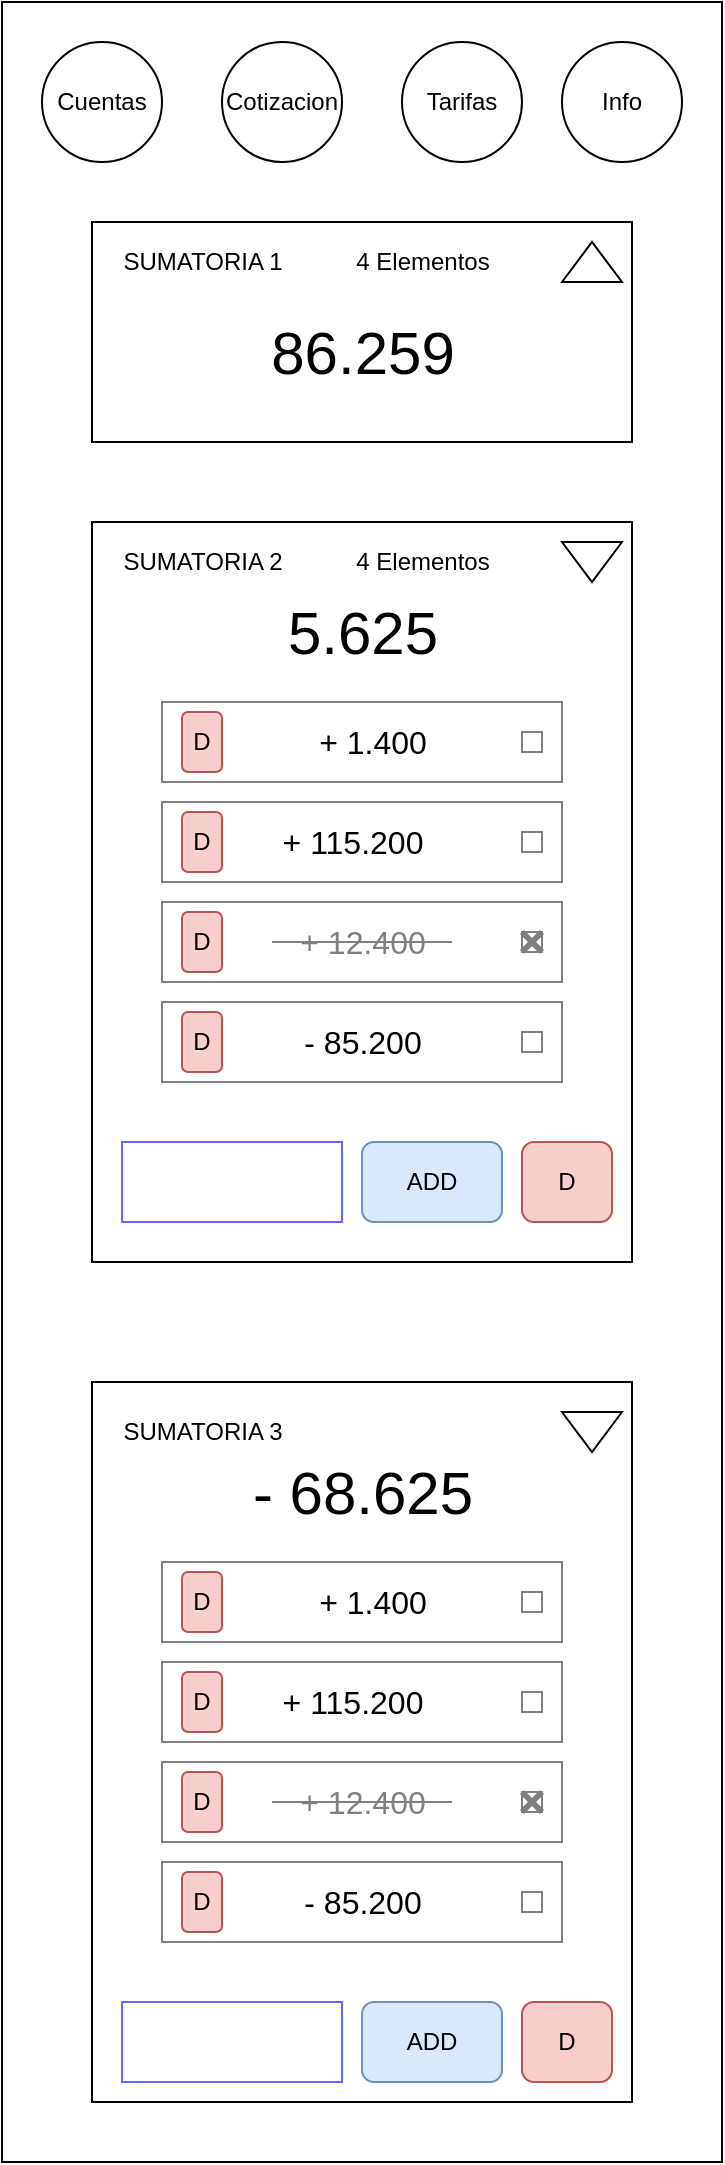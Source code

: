 <mxfile version="16.6.4" type="github">
  <diagram id="LqH0sjRRcGHtMj45-_EA" name="UI">
    <mxGraphModel dx="729" dy="408" grid="1" gridSize="10" guides="1" tooltips="1" connect="1" arrows="1" fold="1" page="1" pageScale="1" pageWidth="827" pageHeight="1169" math="0" shadow="0">
      <root>
        <mxCell id="0" />
        <mxCell id="1" parent="0" />
        <mxCell id="yo-6rMwbI_qUXmu5xl-3-2" value="" style="rounded=0;whiteSpace=wrap;html=1;" vertex="1" parent="1">
          <mxGeometry x="40" y="40" width="360" height="1080" as="geometry" />
        </mxCell>
        <mxCell id="yo-6rMwbI_qUXmu5xl-3-4" value="Cuentas" style="ellipse;whiteSpace=wrap;html=1;aspect=fixed;" vertex="1" parent="1">
          <mxGeometry x="60" y="60" width="60" height="60" as="geometry" />
        </mxCell>
        <mxCell id="yo-6rMwbI_qUXmu5xl-3-5" value="Cotizacion" style="ellipse;whiteSpace=wrap;html=1;aspect=fixed;" vertex="1" parent="1">
          <mxGeometry x="150" y="60" width="60" height="60" as="geometry" />
        </mxCell>
        <mxCell id="yo-6rMwbI_qUXmu5xl-3-6" value="Tarifas" style="ellipse;whiteSpace=wrap;html=1;aspect=fixed;" vertex="1" parent="1">
          <mxGeometry x="240" y="60" width="60" height="60" as="geometry" />
        </mxCell>
        <mxCell id="yo-6rMwbI_qUXmu5xl-3-7" value="Info" style="ellipse;whiteSpace=wrap;html=1;aspect=fixed;" vertex="1" parent="1">
          <mxGeometry x="320" y="60" width="60" height="60" as="geometry" />
        </mxCell>
        <mxCell id="yo-6rMwbI_qUXmu5xl-3-8" value="" style="rounded=0;whiteSpace=wrap;html=1;" vertex="1" parent="1">
          <mxGeometry x="85" y="300" width="270" height="370" as="geometry" />
        </mxCell>
        <mxCell id="yo-6rMwbI_qUXmu5xl-3-13" value="" style="triangle;whiteSpace=wrap;html=1;rotation=90;" vertex="1" parent="1">
          <mxGeometry x="325" y="305" width="20" height="30" as="geometry" />
        </mxCell>
        <mxCell id="yo-6rMwbI_qUXmu5xl-3-14" value="SUMATORIA 2" style="text;html=1;align=center;verticalAlign=middle;resizable=0;points=[];autosize=1;strokeColor=none;fillColor=none;" vertex="1" parent="1">
          <mxGeometry x="95" y="310" width="90" height="20" as="geometry" />
        </mxCell>
        <mxCell id="yo-6rMwbI_qUXmu5xl-3-15" value="" style="rounded=0;whiteSpace=wrap;html=1;strokeColor=#6666FF;" vertex="1" parent="1">
          <mxGeometry x="100" y="610" width="110" height="40" as="geometry" />
        </mxCell>
        <mxCell id="yo-6rMwbI_qUXmu5xl-3-16" value="ADD" style="rounded=1;whiteSpace=wrap;html=1;fillColor=#dae8fc;strokeColor=#6c8ebf;" vertex="1" parent="1">
          <mxGeometry x="220" y="610" width="70" height="40" as="geometry" />
        </mxCell>
        <mxCell id="yo-6rMwbI_qUXmu5xl-3-17" value="&lt;font style=&quot;font-size: 30px&quot;&gt;5.625&lt;/font&gt;" style="text;html=1;align=center;verticalAlign=middle;resizable=0;points=[];autosize=1;strokeColor=none;fillColor=none;" vertex="1" parent="1">
          <mxGeometry x="175" y="340" width="90" height="30" as="geometry" />
        </mxCell>
        <mxCell id="yo-6rMwbI_qUXmu5xl-3-28" value="D" style="rounded=1;whiteSpace=wrap;html=1;fillColor=#f8cecc;strokeColor=#b85450;" vertex="1" parent="1">
          <mxGeometry x="300" y="610" width="45" height="40" as="geometry" />
        </mxCell>
        <mxCell id="yo-6rMwbI_qUXmu5xl-3-34" value="" style="group" vertex="1" connectable="0" parent="1">
          <mxGeometry x="120" y="390" width="200" height="40" as="geometry" />
        </mxCell>
        <mxCell id="yo-6rMwbI_qUXmu5xl-3-23" value="" style="rounded=0;whiteSpace=wrap;html=1;fontSize=30;strokeColor=#808080;" vertex="1" parent="yo-6rMwbI_qUXmu5xl-3-34">
          <mxGeometry width="200" height="40" as="geometry" />
        </mxCell>
        <mxCell id="yo-6rMwbI_qUXmu5xl-3-19" value="&lt;font style=&quot;font-size: 16px&quot;&gt;+ 1.400&lt;/font&gt;" style="text;html=1;align=center;verticalAlign=middle;resizable=0;points=[];autosize=1;strokeColor=none;fillColor=none;strokeWidth=4;" vertex="1" parent="yo-6rMwbI_qUXmu5xl-3-34">
          <mxGeometry x="70" y="10" width="70" height="20" as="geometry" />
        </mxCell>
        <mxCell id="yo-6rMwbI_qUXmu5xl-3-24" value="" style="rounded=0;whiteSpace=wrap;html=1;fontSize=30;strokeColor=#808080;" vertex="1" parent="yo-6rMwbI_qUXmu5xl-3-34">
          <mxGeometry x="180" y="15" width="10" height="10" as="geometry" />
        </mxCell>
        <mxCell id="yo-6rMwbI_qUXmu5xl-3-31" value="D" style="rounded=1;whiteSpace=wrap;html=1;fillColor=#f8cecc;strokeColor=#b85450;" vertex="1" parent="yo-6rMwbI_qUXmu5xl-3-34">
          <mxGeometry x="10" y="5" width="20" height="30" as="geometry" />
        </mxCell>
        <mxCell id="yo-6rMwbI_qUXmu5xl-3-35" value="" style="group" vertex="1" connectable="0" parent="1">
          <mxGeometry x="120" y="440" width="200" height="40" as="geometry" />
        </mxCell>
        <mxCell id="yo-6rMwbI_qUXmu5xl-3-36" value="" style="rounded=0;whiteSpace=wrap;html=1;fontSize=30;strokeColor=#808080;" vertex="1" parent="yo-6rMwbI_qUXmu5xl-3-35">
          <mxGeometry width="200" height="40" as="geometry" />
        </mxCell>
        <mxCell id="yo-6rMwbI_qUXmu5xl-3-37" value="&lt;font style=&quot;font-size: 16px&quot;&gt;+ 115.200&lt;/font&gt;" style="text;html=1;align=center;verticalAlign=middle;resizable=0;points=[];autosize=1;strokeColor=none;fillColor=none;strokeWidth=4;" vertex="1" parent="yo-6rMwbI_qUXmu5xl-3-35">
          <mxGeometry x="50" y="10" width="90" height="20" as="geometry" />
        </mxCell>
        <mxCell id="yo-6rMwbI_qUXmu5xl-3-38" value="" style="rounded=0;whiteSpace=wrap;html=1;fontSize=30;strokeColor=#808080;" vertex="1" parent="yo-6rMwbI_qUXmu5xl-3-35">
          <mxGeometry x="180" y="15" width="10" height="10" as="geometry" />
        </mxCell>
        <mxCell id="yo-6rMwbI_qUXmu5xl-3-39" value="D" style="rounded=1;whiteSpace=wrap;html=1;fillColor=#f8cecc;strokeColor=#b85450;" vertex="1" parent="yo-6rMwbI_qUXmu5xl-3-35">
          <mxGeometry x="10" y="5" width="20" height="30" as="geometry" />
        </mxCell>
        <mxCell id="yo-6rMwbI_qUXmu5xl-3-40" value="" style="group;sketch=0;" vertex="1" connectable="0" parent="1">
          <mxGeometry x="120" y="490" width="200" height="40" as="geometry" />
        </mxCell>
        <mxCell id="yo-6rMwbI_qUXmu5xl-3-41" value="" style="rounded=0;whiteSpace=wrap;html=1;fontSize=30;strokeColor=#808080;" vertex="1" parent="yo-6rMwbI_qUXmu5xl-3-40">
          <mxGeometry width="200" height="40" as="geometry" />
        </mxCell>
        <mxCell id="yo-6rMwbI_qUXmu5xl-3-43" value="" style="rounded=0;whiteSpace=wrap;html=1;fontSize=30;strokeColor=#808080;" vertex="1" parent="yo-6rMwbI_qUXmu5xl-3-40">
          <mxGeometry x="180" y="15" width="10" height="10" as="geometry" />
        </mxCell>
        <mxCell id="yo-6rMwbI_qUXmu5xl-3-44" value="D" style="rounded=1;whiteSpace=wrap;html=1;fillColor=#f8cecc;strokeColor=#b85450;" vertex="1" parent="yo-6rMwbI_qUXmu5xl-3-40">
          <mxGeometry x="10" y="5" width="20" height="30" as="geometry" />
        </mxCell>
        <mxCell id="yo-6rMwbI_qUXmu5xl-3-42" value="&lt;font style=&quot;font-size: 16px&quot;&gt;+ 12.400&lt;/font&gt;" style="text;html=1;align=center;verticalAlign=middle;resizable=0;points=[];autosize=1;strokeColor=none;fillColor=none;strokeWidth=4;fontColor=#808080;sketch=0;shadow=0;gradientColor=none;fontStyle=0;horizontal=1;rounded=0;glass=1;" vertex="1" parent="yo-6rMwbI_qUXmu5xl-3-40">
          <mxGeometry x="60" y="10" width="80" height="20" as="geometry" />
        </mxCell>
        <mxCell id="yo-6rMwbI_qUXmu5xl-3-47" value="" style="shape=umlDestroy;whiteSpace=wrap;html=1;strokeWidth=3;rounded=0;shadow=0;glass=1;sketch=0;fontSize=16;fontColor=#808080;fillColor=none;gradientColor=none;strokeColor=#808080;" vertex="1" parent="yo-6rMwbI_qUXmu5xl-3-40">
          <mxGeometry x="180" y="15" width="10" height="10" as="geometry" />
        </mxCell>
        <mxCell id="yo-6rMwbI_qUXmu5xl-3-48" value="" style="line;strokeWidth=1;html=1;perimeter=backbonePerimeter;points=[];outlineConnect=0;rounded=0;shadow=0;glass=1;sketch=0;fontSize=16;fontColor=#808080;fillColor=none;gradientColor=none;strokeColor=#808080;" vertex="1" parent="yo-6rMwbI_qUXmu5xl-3-40">
          <mxGeometry x="55" y="15" width="90" height="10" as="geometry" />
        </mxCell>
        <mxCell id="yo-6rMwbI_qUXmu5xl-3-49" value="" style="group" vertex="1" connectable="0" parent="1">
          <mxGeometry x="120" y="540" width="200" height="40" as="geometry" />
        </mxCell>
        <mxCell id="yo-6rMwbI_qUXmu5xl-3-50" value="" style="rounded=0;whiteSpace=wrap;html=1;fontSize=30;strokeColor=#808080;" vertex="1" parent="yo-6rMwbI_qUXmu5xl-3-49">
          <mxGeometry width="200" height="40" as="geometry" />
        </mxCell>
        <mxCell id="yo-6rMwbI_qUXmu5xl-3-51" value="&lt;font style=&quot;font-size: 16px&quot;&gt;- 85.200&lt;/font&gt;" style="text;html=1;align=center;verticalAlign=middle;resizable=0;points=[];autosize=1;strokeColor=none;fillColor=none;strokeWidth=4;" vertex="1" parent="yo-6rMwbI_qUXmu5xl-3-49">
          <mxGeometry x="65" y="10" width="70" height="20" as="geometry" />
        </mxCell>
        <mxCell id="yo-6rMwbI_qUXmu5xl-3-52" value="" style="rounded=0;whiteSpace=wrap;html=1;fontSize=30;strokeColor=#808080;" vertex="1" parent="yo-6rMwbI_qUXmu5xl-3-49">
          <mxGeometry x="180" y="15" width="10" height="10" as="geometry" />
        </mxCell>
        <mxCell id="yo-6rMwbI_qUXmu5xl-3-53" value="D" style="rounded=1;whiteSpace=wrap;html=1;fillColor=#f8cecc;strokeColor=#b85450;" vertex="1" parent="yo-6rMwbI_qUXmu5xl-3-49">
          <mxGeometry x="10" y="5" width="20" height="30" as="geometry" />
        </mxCell>
        <mxCell id="yo-6rMwbI_qUXmu5xl-3-54" value="" style="rounded=0;whiteSpace=wrap;html=1;" vertex="1" parent="1">
          <mxGeometry x="85" y="730" width="270" height="360" as="geometry" />
        </mxCell>
        <mxCell id="yo-6rMwbI_qUXmu5xl-3-55" value="" style="triangle;whiteSpace=wrap;html=1;rotation=90;" vertex="1" parent="1">
          <mxGeometry x="325" y="740" width="20" height="30" as="geometry" />
        </mxCell>
        <mxCell id="yo-6rMwbI_qUXmu5xl-3-56" value="SUMATORIA 3" style="text;html=1;align=center;verticalAlign=middle;resizable=0;points=[];autosize=1;strokeColor=none;fillColor=none;" vertex="1" parent="1">
          <mxGeometry x="95" y="745" width="90" height="20" as="geometry" />
        </mxCell>
        <mxCell id="yo-6rMwbI_qUXmu5xl-3-57" value="" style="rounded=0;whiteSpace=wrap;html=1;strokeColor=#6666FF;" vertex="1" parent="1">
          <mxGeometry x="100" y="1040" width="110" height="40" as="geometry" />
        </mxCell>
        <mxCell id="yo-6rMwbI_qUXmu5xl-3-58" value="ADD" style="rounded=1;whiteSpace=wrap;html=1;fillColor=#dae8fc;strokeColor=#6c8ebf;" vertex="1" parent="1">
          <mxGeometry x="220" y="1040" width="70" height="40" as="geometry" />
        </mxCell>
        <mxCell id="yo-6rMwbI_qUXmu5xl-3-59" value="&lt;font style=&quot;font-size: 30px&quot;&gt;- 68.625&lt;/font&gt;" style="text;html=1;align=center;verticalAlign=middle;resizable=0;points=[];autosize=1;strokeColor=none;fillColor=none;" vertex="1" parent="1">
          <mxGeometry x="155" y="770" width="130" height="30" as="geometry" />
        </mxCell>
        <mxCell id="yo-6rMwbI_qUXmu5xl-3-60" value="D" style="rounded=1;whiteSpace=wrap;html=1;fillColor=#f8cecc;strokeColor=#b85450;" vertex="1" parent="1">
          <mxGeometry x="300" y="1040" width="45" height="40" as="geometry" />
        </mxCell>
        <mxCell id="yo-6rMwbI_qUXmu5xl-3-61" value="" style="group" vertex="1" connectable="0" parent="1">
          <mxGeometry x="120" y="820" width="200" height="40" as="geometry" />
        </mxCell>
        <mxCell id="yo-6rMwbI_qUXmu5xl-3-62" value="" style="rounded=0;whiteSpace=wrap;html=1;fontSize=30;strokeColor=#808080;" vertex="1" parent="yo-6rMwbI_qUXmu5xl-3-61">
          <mxGeometry width="200" height="40" as="geometry" />
        </mxCell>
        <mxCell id="yo-6rMwbI_qUXmu5xl-3-63" value="&lt;font style=&quot;font-size: 16px&quot;&gt;+ 1.400&lt;/font&gt;" style="text;html=1;align=center;verticalAlign=middle;resizable=0;points=[];autosize=1;strokeColor=none;fillColor=none;strokeWidth=4;" vertex="1" parent="yo-6rMwbI_qUXmu5xl-3-61">
          <mxGeometry x="70" y="10" width="70" height="20" as="geometry" />
        </mxCell>
        <mxCell id="yo-6rMwbI_qUXmu5xl-3-64" value="" style="rounded=0;whiteSpace=wrap;html=1;fontSize=30;strokeColor=#808080;" vertex="1" parent="yo-6rMwbI_qUXmu5xl-3-61">
          <mxGeometry x="180" y="15" width="10" height="10" as="geometry" />
        </mxCell>
        <mxCell id="yo-6rMwbI_qUXmu5xl-3-65" value="D" style="rounded=1;whiteSpace=wrap;html=1;fillColor=#f8cecc;strokeColor=#b85450;" vertex="1" parent="yo-6rMwbI_qUXmu5xl-3-61">
          <mxGeometry x="10" y="5" width="20" height="30" as="geometry" />
        </mxCell>
        <mxCell id="yo-6rMwbI_qUXmu5xl-3-66" value="" style="group" vertex="1" connectable="0" parent="1">
          <mxGeometry x="120" y="870" width="200" height="40" as="geometry" />
        </mxCell>
        <mxCell id="yo-6rMwbI_qUXmu5xl-3-67" value="" style="rounded=0;whiteSpace=wrap;html=1;fontSize=30;strokeColor=#808080;" vertex="1" parent="yo-6rMwbI_qUXmu5xl-3-66">
          <mxGeometry width="200" height="40" as="geometry" />
        </mxCell>
        <mxCell id="yo-6rMwbI_qUXmu5xl-3-68" value="&lt;font style=&quot;font-size: 16px&quot;&gt;+ 115.200&lt;/font&gt;" style="text;html=1;align=center;verticalAlign=middle;resizable=0;points=[];autosize=1;strokeColor=none;fillColor=none;strokeWidth=4;" vertex="1" parent="yo-6rMwbI_qUXmu5xl-3-66">
          <mxGeometry x="50" y="10" width="90" height="20" as="geometry" />
        </mxCell>
        <mxCell id="yo-6rMwbI_qUXmu5xl-3-69" value="" style="rounded=0;whiteSpace=wrap;html=1;fontSize=30;strokeColor=#808080;" vertex="1" parent="yo-6rMwbI_qUXmu5xl-3-66">
          <mxGeometry x="180" y="15" width="10" height="10" as="geometry" />
        </mxCell>
        <mxCell id="yo-6rMwbI_qUXmu5xl-3-70" value="D" style="rounded=1;whiteSpace=wrap;html=1;fillColor=#f8cecc;strokeColor=#b85450;" vertex="1" parent="yo-6rMwbI_qUXmu5xl-3-66">
          <mxGeometry x="10" y="5" width="20" height="30" as="geometry" />
        </mxCell>
        <mxCell id="yo-6rMwbI_qUXmu5xl-3-71" value="" style="group;sketch=0;" vertex="1" connectable="0" parent="1">
          <mxGeometry x="120" y="920" width="200" height="40" as="geometry" />
        </mxCell>
        <mxCell id="yo-6rMwbI_qUXmu5xl-3-72" value="" style="rounded=0;whiteSpace=wrap;html=1;fontSize=30;strokeColor=#808080;" vertex="1" parent="yo-6rMwbI_qUXmu5xl-3-71">
          <mxGeometry width="200" height="40" as="geometry" />
        </mxCell>
        <mxCell id="yo-6rMwbI_qUXmu5xl-3-73" value="" style="rounded=0;whiteSpace=wrap;html=1;fontSize=30;strokeColor=#808080;" vertex="1" parent="yo-6rMwbI_qUXmu5xl-3-71">
          <mxGeometry x="180" y="15" width="10" height="10" as="geometry" />
        </mxCell>
        <mxCell id="yo-6rMwbI_qUXmu5xl-3-74" value="D" style="rounded=1;whiteSpace=wrap;html=1;fillColor=#f8cecc;strokeColor=#b85450;" vertex="1" parent="yo-6rMwbI_qUXmu5xl-3-71">
          <mxGeometry x="10" y="5" width="20" height="30" as="geometry" />
        </mxCell>
        <mxCell id="yo-6rMwbI_qUXmu5xl-3-75" value="&lt;font style=&quot;font-size: 16px&quot;&gt;+ 12.400&lt;/font&gt;" style="text;html=1;align=center;verticalAlign=middle;resizable=0;points=[];autosize=1;strokeColor=none;fillColor=none;strokeWidth=4;fontColor=#808080;sketch=0;shadow=0;gradientColor=none;fontStyle=0;horizontal=1;rounded=0;glass=1;" vertex="1" parent="yo-6rMwbI_qUXmu5xl-3-71">
          <mxGeometry x="60" y="10" width="80" height="20" as="geometry" />
        </mxCell>
        <mxCell id="yo-6rMwbI_qUXmu5xl-3-76" value="" style="shape=umlDestroy;whiteSpace=wrap;html=1;strokeWidth=3;rounded=0;shadow=0;glass=1;sketch=0;fontSize=16;fontColor=#808080;fillColor=none;gradientColor=none;strokeColor=#808080;" vertex="1" parent="yo-6rMwbI_qUXmu5xl-3-71">
          <mxGeometry x="180" y="15" width="10" height="10" as="geometry" />
        </mxCell>
        <mxCell id="yo-6rMwbI_qUXmu5xl-3-77" value="" style="line;strokeWidth=1;html=1;perimeter=backbonePerimeter;points=[];outlineConnect=0;rounded=0;shadow=0;glass=1;sketch=0;fontSize=16;fontColor=#808080;fillColor=none;gradientColor=none;strokeColor=#808080;" vertex="1" parent="yo-6rMwbI_qUXmu5xl-3-71">
          <mxGeometry x="55" y="15" width="90" height="10" as="geometry" />
        </mxCell>
        <mxCell id="yo-6rMwbI_qUXmu5xl-3-78" value="" style="group" vertex="1" connectable="0" parent="1">
          <mxGeometry x="120" y="970" width="200" height="40" as="geometry" />
        </mxCell>
        <mxCell id="yo-6rMwbI_qUXmu5xl-3-79" value="" style="rounded=0;whiteSpace=wrap;html=1;fontSize=30;strokeColor=#808080;" vertex="1" parent="yo-6rMwbI_qUXmu5xl-3-78">
          <mxGeometry width="200" height="40" as="geometry" />
        </mxCell>
        <mxCell id="yo-6rMwbI_qUXmu5xl-3-80" value="&lt;font style=&quot;font-size: 16px&quot;&gt;- 85.200&lt;/font&gt;" style="text;html=1;align=center;verticalAlign=middle;resizable=0;points=[];autosize=1;strokeColor=none;fillColor=none;strokeWidth=4;" vertex="1" parent="yo-6rMwbI_qUXmu5xl-3-78">
          <mxGeometry x="65" y="10" width="70" height="20" as="geometry" />
        </mxCell>
        <mxCell id="yo-6rMwbI_qUXmu5xl-3-81" value="" style="rounded=0;whiteSpace=wrap;html=1;fontSize=30;strokeColor=#808080;" vertex="1" parent="yo-6rMwbI_qUXmu5xl-3-78">
          <mxGeometry x="180" y="15" width="10" height="10" as="geometry" />
        </mxCell>
        <mxCell id="yo-6rMwbI_qUXmu5xl-3-82" value="D" style="rounded=1;whiteSpace=wrap;html=1;fillColor=#f8cecc;strokeColor=#b85450;" vertex="1" parent="yo-6rMwbI_qUXmu5xl-3-78">
          <mxGeometry x="10" y="5" width="20" height="30" as="geometry" />
        </mxCell>
        <mxCell id="yo-6rMwbI_qUXmu5xl-3-83" value="" style="rounded=0;whiteSpace=wrap;html=1;" vertex="1" parent="1">
          <mxGeometry x="85" y="150" width="270" height="110" as="geometry" />
        </mxCell>
        <mxCell id="yo-6rMwbI_qUXmu5xl-3-84" value="" style="triangle;whiteSpace=wrap;html=1;rotation=-90;" vertex="1" parent="1">
          <mxGeometry x="325" y="155" width="20" height="30" as="geometry" />
        </mxCell>
        <mxCell id="yo-6rMwbI_qUXmu5xl-3-85" value="SUMATORIA 1" style="text;html=1;align=center;verticalAlign=middle;resizable=0;points=[];autosize=1;strokeColor=none;fillColor=none;" vertex="1" parent="1">
          <mxGeometry x="95" y="160" width="90" height="20" as="geometry" />
        </mxCell>
        <mxCell id="yo-6rMwbI_qUXmu5xl-3-112" value="4 Elementos" style="text;html=1;align=center;verticalAlign=middle;resizable=0;points=[];autosize=1;strokeColor=none;fillColor=none;" vertex="1" parent="1">
          <mxGeometry x="210" y="160" width="80" height="20" as="geometry" />
        </mxCell>
        <mxCell id="yo-6rMwbI_qUXmu5xl-3-113" value="4 Elementos" style="text;html=1;align=center;verticalAlign=middle;resizable=0;points=[];autosize=1;strokeColor=none;fillColor=none;" vertex="1" parent="1">
          <mxGeometry x="210" y="310" width="80" height="20" as="geometry" />
        </mxCell>
        <mxCell id="yo-6rMwbI_qUXmu5xl-3-114" value="&lt;font style=&quot;font-size: 30px&quot;&gt;86.259&lt;/font&gt;" style="text;html=1;align=center;verticalAlign=middle;resizable=0;points=[];autosize=1;strokeColor=none;fillColor=none;" vertex="1" parent="1">
          <mxGeometry x="165" y="200" width="110" height="30" as="geometry" />
        </mxCell>
      </root>
    </mxGraphModel>
  </diagram>
</mxfile>
